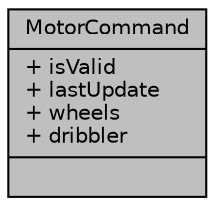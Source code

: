 digraph "MotorCommand"
{
  edge [fontname="Helvetica",fontsize="10",labelfontname="Helvetica",labelfontsize="10"];
  node [fontname="Helvetica",fontsize="10",shape=record];
  Node1 [label="{MotorCommand\n|+ isValid\l+ lastUpdate\l+ wheels\l+ dribbler\l|}",height=0.2,width=0.4,color="black", fillcolor="grey75", style="filled", fontcolor="black"];
}
